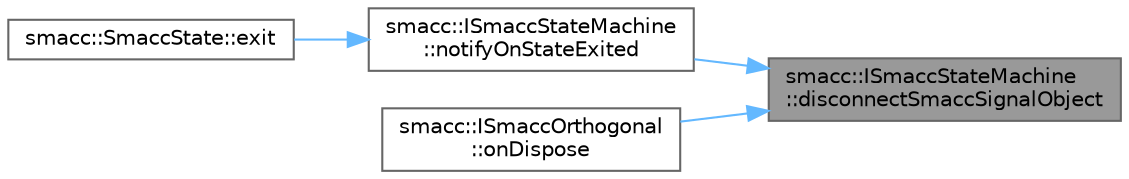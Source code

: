 digraph "smacc::ISmaccStateMachine::disconnectSmaccSignalObject"
{
 // LATEX_PDF_SIZE
  bgcolor="transparent";
  edge [fontname=Helvetica,fontsize=10,labelfontname=Helvetica,labelfontsize=10];
  node [fontname=Helvetica,fontsize=10,shape=box,height=0.2,width=0.4];
  rankdir="RL";
  Node1 [label="smacc::ISmaccStateMachine\l::disconnectSmaccSignalObject",height=0.2,width=0.4,color="gray40", fillcolor="grey60", style="filled", fontcolor="black",tooltip=" "];
  Node1 -> Node2 [dir="back",color="steelblue1",style="solid"];
  Node2 [label="smacc::ISmaccStateMachine\l::notifyOnStateExited",height=0.2,width=0.4,color="grey40", fillcolor="white", style="filled",URL="$classsmacc_1_1ISmaccStateMachine.html#ac352013a5df0dcce0594f1466b9a6f7b",tooltip=" "];
  Node2 -> Node3 [dir="back",color="steelblue1",style="solid"];
  Node3 [label="smacc::SmaccState::exit",height=0.2,width=0.4,color="grey40", fillcolor="white", style="filled",URL="$classsmacc_1_1SmaccState.html#a34b22a3b1af1796f2bdc1383eeef3a74",tooltip=" "];
  Node1 -> Node4 [dir="back",color="steelblue1",style="solid"];
  Node4 [label="smacc::ISmaccOrthogonal\l::onDispose",height=0.2,width=0.4,color="grey40", fillcolor="white", style="filled",URL="$classsmacc_1_1ISmaccOrthogonal.html#ad7a3d8f26c5080527c6b26b73687b3fb",tooltip=" "];
}

